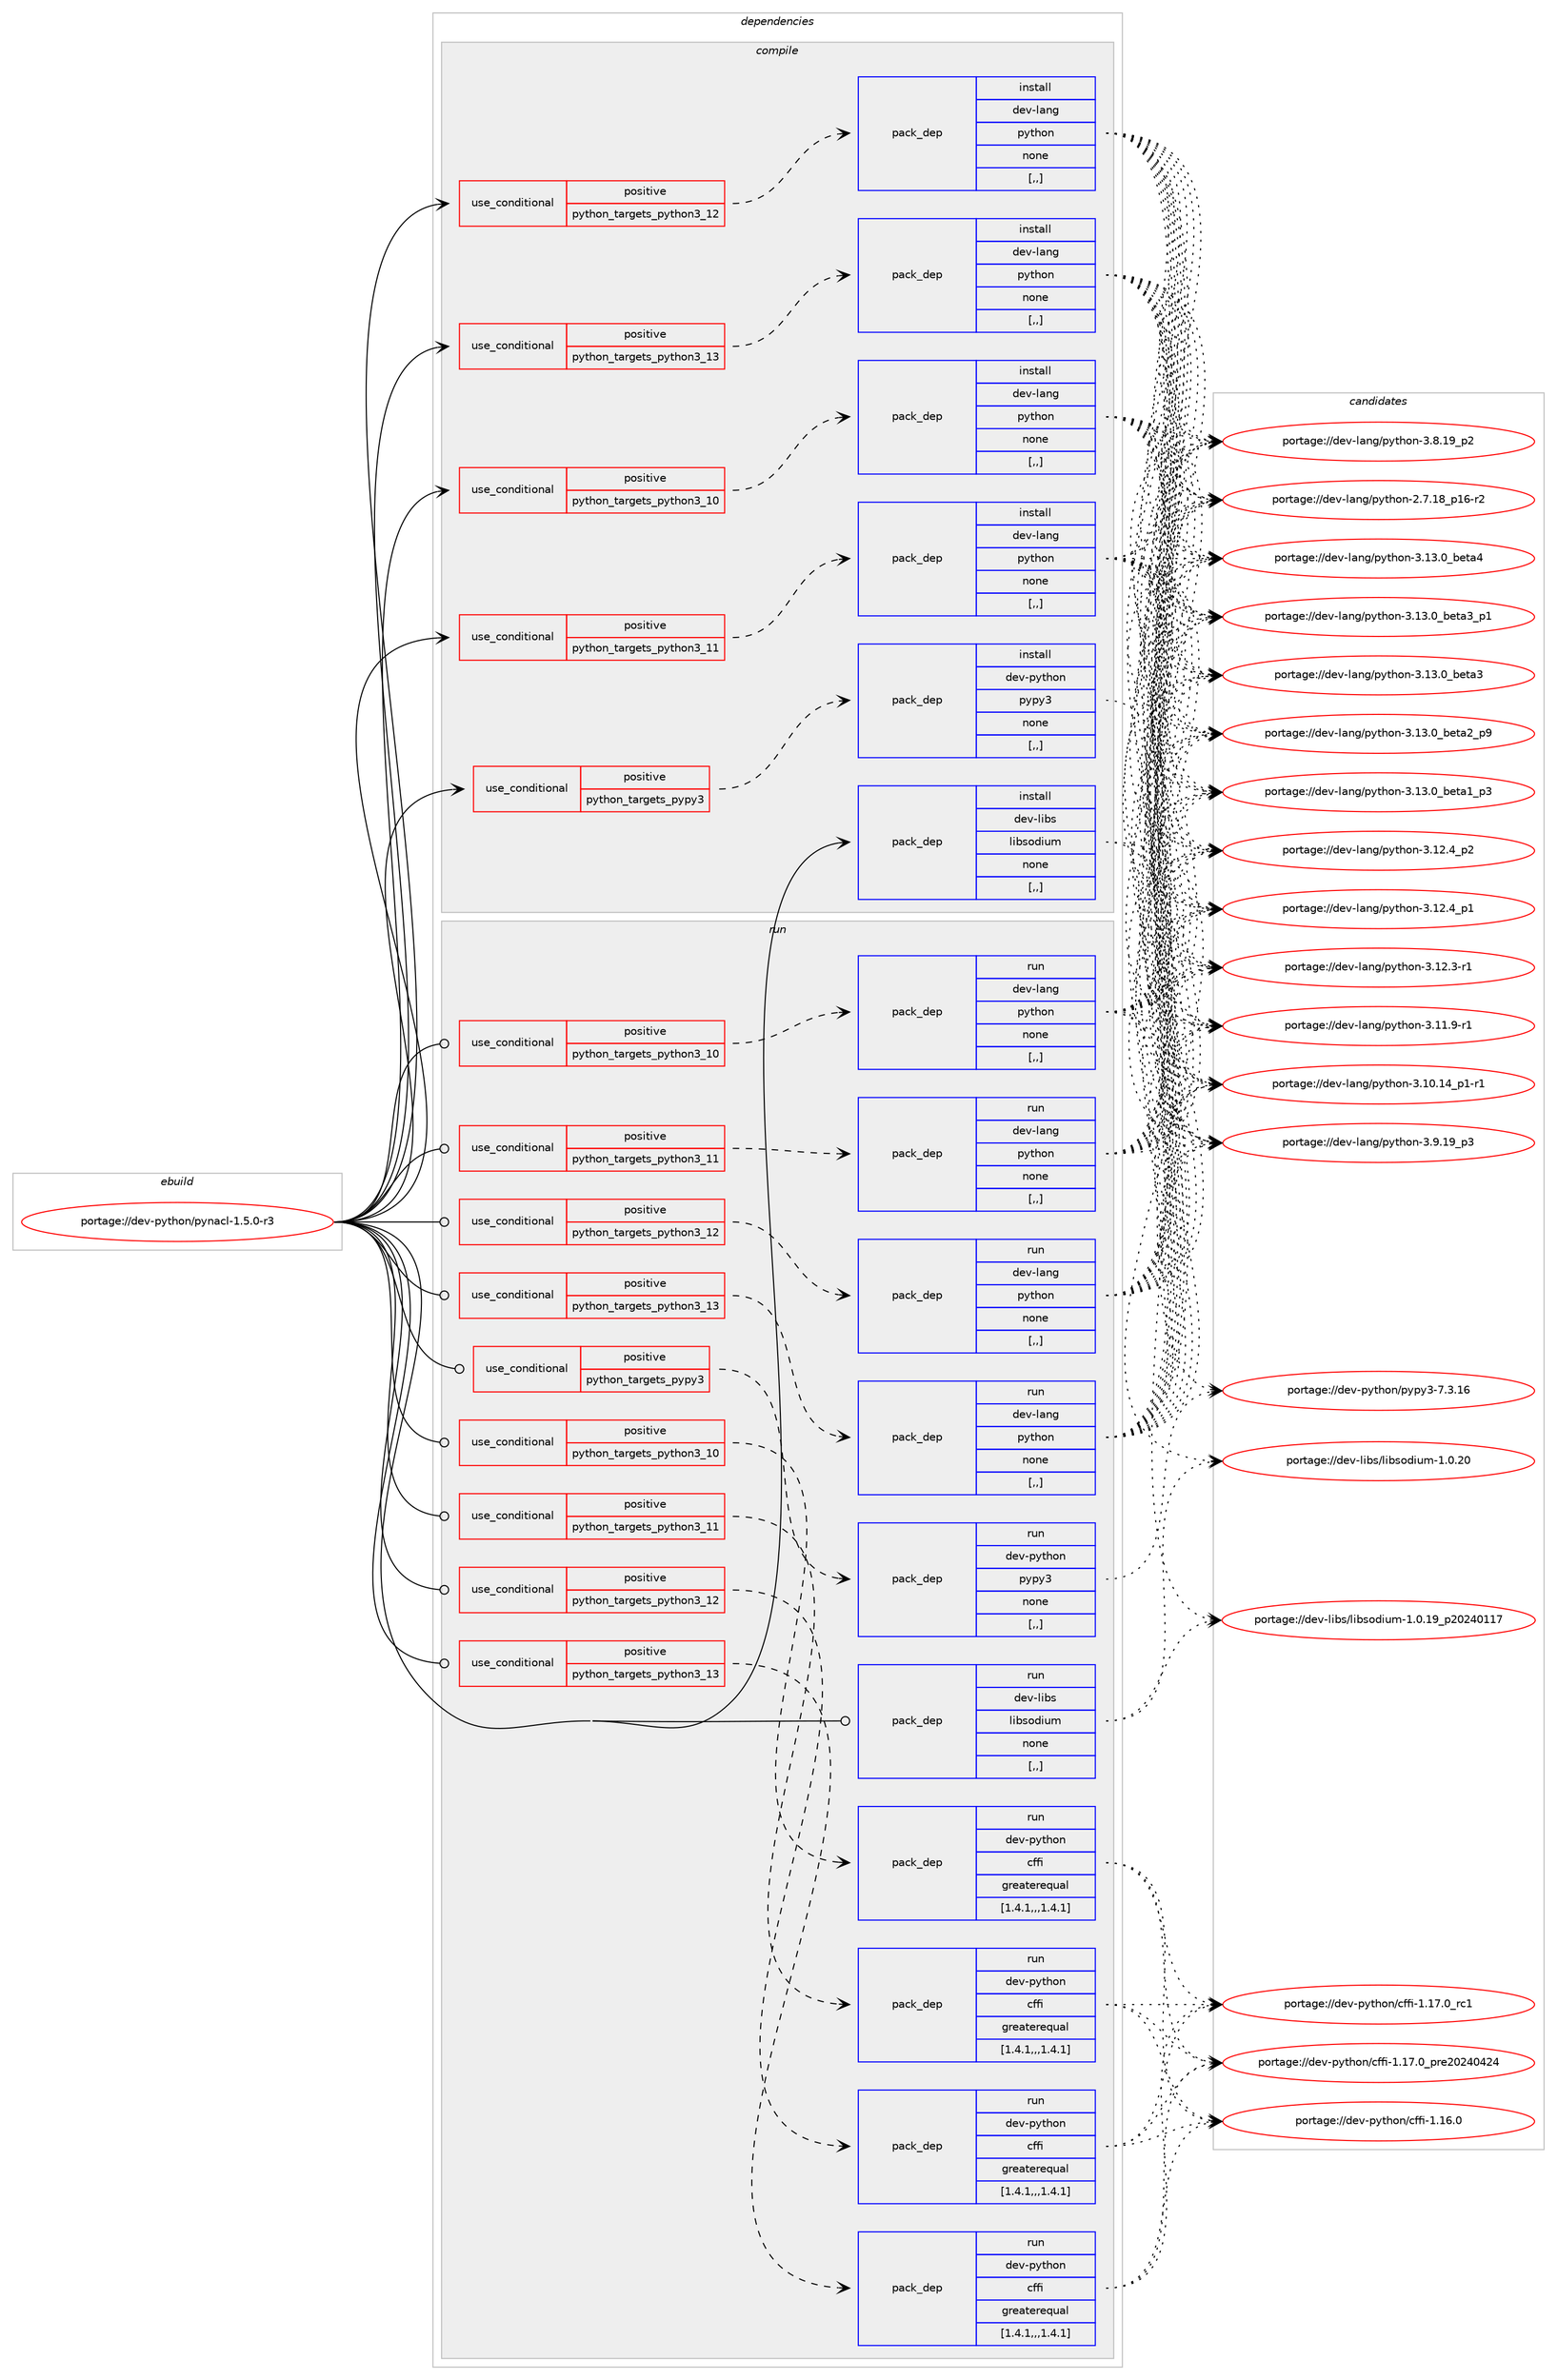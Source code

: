 digraph prolog {

# *************
# Graph options
# *************

newrank=true;
concentrate=true;
compound=true;
graph [rankdir=LR,fontname=Helvetica,fontsize=10,ranksep=1.5];#, ranksep=2.5, nodesep=0.2];
edge  [arrowhead=vee];
node  [fontname=Helvetica,fontsize=10];

# **********
# The ebuild
# **********

subgraph cluster_leftcol {
color=gray;
label=<<i>ebuild</i>>;
id [label="portage://dev-python/pynacl-1.5.0-r3", color=red, width=4, href="../dev-python/pynacl-1.5.0-r3.svg"];
}

# ****************
# The dependencies
# ****************

subgraph cluster_midcol {
color=gray;
label=<<i>dependencies</i>>;
subgraph cluster_compile {
fillcolor="#eeeeee";
style=filled;
label=<<i>compile</i>>;
subgraph cond37282 {
dependency157585 [label=<<TABLE BORDER="0" CELLBORDER="1" CELLSPACING="0" CELLPADDING="4"><TR><TD ROWSPAN="3" CELLPADDING="10">use_conditional</TD></TR><TR><TD>positive</TD></TR><TR><TD>python_targets_pypy3</TD></TR></TABLE>>, shape=none, color=red];
subgraph pack119046 {
dependency157586 [label=<<TABLE BORDER="0" CELLBORDER="1" CELLSPACING="0" CELLPADDING="4" WIDTH="220"><TR><TD ROWSPAN="6" CELLPADDING="30">pack_dep</TD></TR><TR><TD WIDTH="110">install</TD></TR><TR><TD>dev-python</TD></TR><TR><TD>pypy3</TD></TR><TR><TD>none</TD></TR><TR><TD>[,,]</TD></TR></TABLE>>, shape=none, color=blue];
}
dependency157585:e -> dependency157586:w [weight=20,style="dashed",arrowhead="vee"];
}
id:e -> dependency157585:w [weight=20,style="solid",arrowhead="vee"];
subgraph cond37283 {
dependency157587 [label=<<TABLE BORDER="0" CELLBORDER="1" CELLSPACING="0" CELLPADDING="4"><TR><TD ROWSPAN="3" CELLPADDING="10">use_conditional</TD></TR><TR><TD>positive</TD></TR><TR><TD>python_targets_python3_10</TD></TR></TABLE>>, shape=none, color=red];
subgraph pack119047 {
dependency157588 [label=<<TABLE BORDER="0" CELLBORDER="1" CELLSPACING="0" CELLPADDING="4" WIDTH="220"><TR><TD ROWSPAN="6" CELLPADDING="30">pack_dep</TD></TR><TR><TD WIDTH="110">install</TD></TR><TR><TD>dev-lang</TD></TR><TR><TD>python</TD></TR><TR><TD>none</TD></TR><TR><TD>[,,]</TD></TR></TABLE>>, shape=none, color=blue];
}
dependency157587:e -> dependency157588:w [weight=20,style="dashed",arrowhead="vee"];
}
id:e -> dependency157587:w [weight=20,style="solid",arrowhead="vee"];
subgraph cond37284 {
dependency157589 [label=<<TABLE BORDER="0" CELLBORDER="1" CELLSPACING="0" CELLPADDING="4"><TR><TD ROWSPAN="3" CELLPADDING="10">use_conditional</TD></TR><TR><TD>positive</TD></TR><TR><TD>python_targets_python3_11</TD></TR></TABLE>>, shape=none, color=red];
subgraph pack119048 {
dependency157590 [label=<<TABLE BORDER="0" CELLBORDER="1" CELLSPACING="0" CELLPADDING="4" WIDTH="220"><TR><TD ROWSPAN="6" CELLPADDING="30">pack_dep</TD></TR><TR><TD WIDTH="110">install</TD></TR><TR><TD>dev-lang</TD></TR><TR><TD>python</TD></TR><TR><TD>none</TD></TR><TR><TD>[,,]</TD></TR></TABLE>>, shape=none, color=blue];
}
dependency157589:e -> dependency157590:w [weight=20,style="dashed",arrowhead="vee"];
}
id:e -> dependency157589:w [weight=20,style="solid",arrowhead="vee"];
subgraph cond37285 {
dependency157591 [label=<<TABLE BORDER="0" CELLBORDER="1" CELLSPACING="0" CELLPADDING="4"><TR><TD ROWSPAN="3" CELLPADDING="10">use_conditional</TD></TR><TR><TD>positive</TD></TR><TR><TD>python_targets_python3_12</TD></TR></TABLE>>, shape=none, color=red];
subgraph pack119049 {
dependency157592 [label=<<TABLE BORDER="0" CELLBORDER="1" CELLSPACING="0" CELLPADDING="4" WIDTH="220"><TR><TD ROWSPAN="6" CELLPADDING="30">pack_dep</TD></TR><TR><TD WIDTH="110">install</TD></TR><TR><TD>dev-lang</TD></TR><TR><TD>python</TD></TR><TR><TD>none</TD></TR><TR><TD>[,,]</TD></TR></TABLE>>, shape=none, color=blue];
}
dependency157591:e -> dependency157592:w [weight=20,style="dashed",arrowhead="vee"];
}
id:e -> dependency157591:w [weight=20,style="solid",arrowhead="vee"];
subgraph cond37286 {
dependency157593 [label=<<TABLE BORDER="0" CELLBORDER="1" CELLSPACING="0" CELLPADDING="4"><TR><TD ROWSPAN="3" CELLPADDING="10">use_conditional</TD></TR><TR><TD>positive</TD></TR><TR><TD>python_targets_python3_13</TD></TR></TABLE>>, shape=none, color=red];
subgraph pack119050 {
dependency157594 [label=<<TABLE BORDER="0" CELLBORDER="1" CELLSPACING="0" CELLPADDING="4" WIDTH="220"><TR><TD ROWSPAN="6" CELLPADDING="30">pack_dep</TD></TR><TR><TD WIDTH="110">install</TD></TR><TR><TD>dev-lang</TD></TR><TR><TD>python</TD></TR><TR><TD>none</TD></TR><TR><TD>[,,]</TD></TR></TABLE>>, shape=none, color=blue];
}
dependency157593:e -> dependency157594:w [weight=20,style="dashed",arrowhead="vee"];
}
id:e -> dependency157593:w [weight=20,style="solid",arrowhead="vee"];
subgraph pack119051 {
dependency157595 [label=<<TABLE BORDER="0" CELLBORDER="1" CELLSPACING="0" CELLPADDING="4" WIDTH="220"><TR><TD ROWSPAN="6" CELLPADDING="30">pack_dep</TD></TR><TR><TD WIDTH="110">install</TD></TR><TR><TD>dev-libs</TD></TR><TR><TD>libsodium</TD></TR><TR><TD>none</TD></TR><TR><TD>[,,]</TD></TR></TABLE>>, shape=none, color=blue];
}
id:e -> dependency157595:w [weight=20,style="solid",arrowhead="vee"];
}
subgraph cluster_compileandrun {
fillcolor="#eeeeee";
style=filled;
label=<<i>compile and run</i>>;
}
subgraph cluster_run {
fillcolor="#eeeeee";
style=filled;
label=<<i>run</i>>;
subgraph cond37287 {
dependency157596 [label=<<TABLE BORDER="0" CELLBORDER="1" CELLSPACING="0" CELLPADDING="4"><TR><TD ROWSPAN="3" CELLPADDING="10">use_conditional</TD></TR><TR><TD>positive</TD></TR><TR><TD>python_targets_pypy3</TD></TR></TABLE>>, shape=none, color=red];
subgraph pack119052 {
dependency157597 [label=<<TABLE BORDER="0" CELLBORDER="1" CELLSPACING="0" CELLPADDING="4" WIDTH="220"><TR><TD ROWSPAN="6" CELLPADDING="30">pack_dep</TD></TR><TR><TD WIDTH="110">run</TD></TR><TR><TD>dev-python</TD></TR><TR><TD>pypy3</TD></TR><TR><TD>none</TD></TR><TR><TD>[,,]</TD></TR></TABLE>>, shape=none, color=blue];
}
dependency157596:e -> dependency157597:w [weight=20,style="dashed",arrowhead="vee"];
}
id:e -> dependency157596:w [weight=20,style="solid",arrowhead="odot"];
subgraph cond37288 {
dependency157598 [label=<<TABLE BORDER="0" CELLBORDER="1" CELLSPACING="0" CELLPADDING="4"><TR><TD ROWSPAN="3" CELLPADDING="10">use_conditional</TD></TR><TR><TD>positive</TD></TR><TR><TD>python_targets_python3_10</TD></TR></TABLE>>, shape=none, color=red];
subgraph pack119053 {
dependency157599 [label=<<TABLE BORDER="0" CELLBORDER="1" CELLSPACING="0" CELLPADDING="4" WIDTH="220"><TR><TD ROWSPAN="6" CELLPADDING="30">pack_dep</TD></TR><TR><TD WIDTH="110">run</TD></TR><TR><TD>dev-lang</TD></TR><TR><TD>python</TD></TR><TR><TD>none</TD></TR><TR><TD>[,,]</TD></TR></TABLE>>, shape=none, color=blue];
}
dependency157598:e -> dependency157599:w [weight=20,style="dashed",arrowhead="vee"];
}
id:e -> dependency157598:w [weight=20,style="solid",arrowhead="odot"];
subgraph cond37289 {
dependency157600 [label=<<TABLE BORDER="0" CELLBORDER="1" CELLSPACING="0" CELLPADDING="4"><TR><TD ROWSPAN="3" CELLPADDING="10">use_conditional</TD></TR><TR><TD>positive</TD></TR><TR><TD>python_targets_python3_10</TD></TR></TABLE>>, shape=none, color=red];
subgraph pack119054 {
dependency157601 [label=<<TABLE BORDER="0" CELLBORDER="1" CELLSPACING="0" CELLPADDING="4" WIDTH="220"><TR><TD ROWSPAN="6" CELLPADDING="30">pack_dep</TD></TR><TR><TD WIDTH="110">run</TD></TR><TR><TD>dev-python</TD></TR><TR><TD>cffi</TD></TR><TR><TD>greaterequal</TD></TR><TR><TD>[1.4.1,,,1.4.1]</TD></TR></TABLE>>, shape=none, color=blue];
}
dependency157600:e -> dependency157601:w [weight=20,style="dashed",arrowhead="vee"];
}
id:e -> dependency157600:w [weight=20,style="solid",arrowhead="odot"];
subgraph cond37290 {
dependency157602 [label=<<TABLE BORDER="0" CELLBORDER="1" CELLSPACING="0" CELLPADDING="4"><TR><TD ROWSPAN="3" CELLPADDING="10">use_conditional</TD></TR><TR><TD>positive</TD></TR><TR><TD>python_targets_python3_11</TD></TR></TABLE>>, shape=none, color=red];
subgraph pack119055 {
dependency157603 [label=<<TABLE BORDER="0" CELLBORDER="1" CELLSPACING="0" CELLPADDING="4" WIDTH="220"><TR><TD ROWSPAN="6" CELLPADDING="30">pack_dep</TD></TR><TR><TD WIDTH="110">run</TD></TR><TR><TD>dev-lang</TD></TR><TR><TD>python</TD></TR><TR><TD>none</TD></TR><TR><TD>[,,]</TD></TR></TABLE>>, shape=none, color=blue];
}
dependency157602:e -> dependency157603:w [weight=20,style="dashed",arrowhead="vee"];
}
id:e -> dependency157602:w [weight=20,style="solid",arrowhead="odot"];
subgraph cond37291 {
dependency157604 [label=<<TABLE BORDER="0" CELLBORDER="1" CELLSPACING="0" CELLPADDING="4"><TR><TD ROWSPAN="3" CELLPADDING="10">use_conditional</TD></TR><TR><TD>positive</TD></TR><TR><TD>python_targets_python3_11</TD></TR></TABLE>>, shape=none, color=red];
subgraph pack119056 {
dependency157605 [label=<<TABLE BORDER="0" CELLBORDER="1" CELLSPACING="0" CELLPADDING="4" WIDTH="220"><TR><TD ROWSPAN="6" CELLPADDING="30">pack_dep</TD></TR><TR><TD WIDTH="110">run</TD></TR><TR><TD>dev-python</TD></TR><TR><TD>cffi</TD></TR><TR><TD>greaterequal</TD></TR><TR><TD>[1.4.1,,,1.4.1]</TD></TR></TABLE>>, shape=none, color=blue];
}
dependency157604:e -> dependency157605:w [weight=20,style="dashed",arrowhead="vee"];
}
id:e -> dependency157604:w [weight=20,style="solid",arrowhead="odot"];
subgraph cond37292 {
dependency157606 [label=<<TABLE BORDER="0" CELLBORDER="1" CELLSPACING="0" CELLPADDING="4"><TR><TD ROWSPAN="3" CELLPADDING="10">use_conditional</TD></TR><TR><TD>positive</TD></TR><TR><TD>python_targets_python3_12</TD></TR></TABLE>>, shape=none, color=red];
subgraph pack119057 {
dependency157607 [label=<<TABLE BORDER="0" CELLBORDER="1" CELLSPACING="0" CELLPADDING="4" WIDTH="220"><TR><TD ROWSPAN="6" CELLPADDING="30">pack_dep</TD></TR><TR><TD WIDTH="110">run</TD></TR><TR><TD>dev-lang</TD></TR><TR><TD>python</TD></TR><TR><TD>none</TD></TR><TR><TD>[,,]</TD></TR></TABLE>>, shape=none, color=blue];
}
dependency157606:e -> dependency157607:w [weight=20,style="dashed",arrowhead="vee"];
}
id:e -> dependency157606:w [weight=20,style="solid",arrowhead="odot"];
subgraph cond37293 {
dependency157608 [label=<<TABLE BORDER="0" CELLBORDER="1" CELLSPACING="0" CELLPADDING="4"><TR><TD ROWSPAN="3" CELLPADDING="10">use_conditional</TD></TR><TR><TD>positive</TD></TR><TR><TD>python_targets_python3_12</TD></TR></TABLE>>, shape=none, color=red];
subgraph pack119058 {
dependency157609 [label=<<TABLE BORDER="0" CELLBORDER="1" CELLSPACING="0" CELLPADDING="4" WIDTH="220"><TR><TD ROWSPAN="6" CELLPADDING="30">pack_dep</TD></TR><TR><TD WIDTH="110">run</TD></TR><TR><TD>dev-python</TD></TR><TR><TD>cffi</TD></TR><TR><TD>greaterequal</TD></TR><TR><TD>[1.4.1,,,1.4.1]</TD></TR></TABLE>>, shape=none, color=blue];
}
dependency157608:e -> dependency157609:w [weight=20,style="dashed",arrowhead="vee"];
}
id:e -> dependency157608:w [weight=20,style="solid",arrowhead="odot"];
subgraph cond37294 {
dependency157610 [label=<<TABLE BORDER="0" CELLBORDER="1" CELLSPACING="0" CELLPADDING="4"><TR><TD ROWSPAN="3" CELLPADDING="10">use_conditional</TD></TR><TR><TD>positive</TD></TR><TR><TD>python_targets_python3_13</TD></TR></TABLE>>, shape=none, color=red];
subgraph pack119059 {
dependency157611 [label=<<TABLE BORDER="0" CELLBORDER="1" CELLSPACING="0" CELLPADDING="4" WIDTH="220"><TR><TD ROWSPAN="6" CELLPADDING="30">pack_dep</TD></TR><TR><TD WIDTH="110">run</TD></TR><TR><TD>dev-lang</TD></TR><TR><TD>python</TD></TR><TR><TD>none</TD></TR><TR><TD>[,,]</TD></TR></TABLE>>, shape=none, color=blue];
}
dependency157610:e -> dependency157611:w [weight=20,style="dashed",arrowhead="vee"];
}
id:e -> dependency157610:w [weight=20,style="solid",arrowhead="odot"];
subgraph cond37295 {
dependency157612 [label=<<TABLE BORDER="0" CELLBORDER="1" CELLSPACING="0" CELLPADDING="4"><TR><TD ROWSPAN="3" CELLPADDING="10">use_conditional</TD></TR><TR><TD>positive</TD></TR><TR><TD>python_targets_python3_13</TD></TR></TABLE>>, shape=none, color=red];
subgraph pack119060 {
dependency157613 [label=<<TABLE BORDER="0" CELLBORDER="1" CELLSPACING="0" CELLPADDING="4" WIDTH="220"><TR><TD ROWSPAN="6" CELLPADDING="30">pack_dep</TD></TR><TR><TD WIDTH="110">run</TD></TR><TR><TD>dev-python</TD></TR><TR><TD>cffi</TD></TR><TR><TD>greaterequal</TD></TR><TR><TD>[1.4.1,,,1.4.1]</TD></TR></TABLE>>, shape=none, color=blue];
}
dependency157612:e -> dependency157613:w [weight=20,style="dashed",arrowhead="vee"];
}
id:e -> dependency157612:w [weight=20,style="solid",arrowhead="odot"];
subgraph pack119061 {
dependency157614 [label=<<TABLE BORDER="0" CELLBORDER="1" CELLSPACING="0" CELLPADDING="4" WIDTH="220"><TR><TD ROWSPAN="6" CELLPADDING="30">pack_dep</TD></TR><TR><TD WIDTH="110">run</TD></TR><TR><TD>dev-libs</TD></TR><TR><TD>libsodium</TD></TR><TR><TD>none</TD></TR><TR><TD>[,,]</TD></TR></TABLE>>, shape=none, color=blue];
}
id:e -> dependency157614:w [weight=20,style="solid",arrowhead="odot"];
}
}

# **************
# The candidates
# **************

subgraph cluster_choices {
rank=same;
color=gray;
label=<<i>candidates</i>>;

subgraph choice119046 {
color=black;
nodesep=1;
choice10010111845112121116104111110471121211121215145554651464954 [label="portage://dev-python/pypy3-7.3.16", color=red, width=4,href="../dev-python/pypy3-7.3.16.svg"];
dependency157586:e -> choice10010111845112121116104111110471121211121215145554651464954:w [style=dotted,weight="100"];
}
subgraph choice119047 {
color=black;
nodesep=1;
choice1001011184510897110103471121211161041111104551464951464895981011169752 [label="portage://dev-lang/python-3.13.0_beta4", color=red, width=4,href="../dev-lang/python-3.13.0_beta4.svg"];
choice10010111845108971101034711212111610411111045514649514648959810111697519511249 [label="portage://dev-lang/python-3.13.0_beta3_p1", color=red, width=4,href="../dev-lang/python-3.13.0_beta3_p1.svg"];
choice1001011184510897110103471121211161041111104551464951464895981011169751 [label="portage://dev-lang/python-3.13.0_beta3", color=red, width=4,href="../dev-lang/python-3.13.0_beta3.svg"];
choice10010111845108971101034711212111610411111045514649514648959810111697509511257 [label="portage://dev-lang/python-3.13.0_beta2_p9", color=red, width=4,href="../dev-lang/python-3.13.0_beta2_p9.svg"];
choice10010111845108971101034711212111610411111045514649514648959810111697499511251 [label="portage://dev-lang/python-3.13.0_beta1_p3", color=red, width=4,href="../dev-lang/python-3.13.0_beta1_p3.svg"];
choice100101118451089711010347112121116104111110455146495046529511250 [label="portage://dev-lang/python-3.12.4_p2", color=red, width=4,href="../dev-lang/python-3.12.4_p2.svg"];
choice100101118451089711010347112121116104111110455146495046529511249 [label="portage://dev-lang/python-3.12.4_p1", color=red, width=4,href="../dev-lang/python-3.12.4_p1.svg"];
choice100101118451089711010347112121116104111110455146495046514511449 [label="portage://dev-lang/python-3.12.3-r1", color=red, width=4,href="../dev-lang/python-3.12.3-r1.svg"];
choice100101118451089711010347112121116104111110455146494946574511449 [label="portage://dev-lang/python-3.11.9-r1", color=red, width=4,href="../dev-lang/python-3.11.9-r1.svg"];
choice100101118451089711010347112121116104111110455146494846495295112494511449 [label="portage://dev-lang/python-3.10.14_p1-r1", color=red, width=4,href="../dev-lang/python-3.10.14_p1-r1.svg"];
choice100101118451089711010347112121116104111110455146574649579511251 [label="portage://dev-lang/python-3.9.19_p3", color=red, width=4,href="../dev-lang/python-3.9.19_p3.svg"];
choice100101118451089711010347112121116104111110455146564649579511250 [label="portage://dev-lang/python-3.8.19_p2", color=red, width=4,href="../dev-lang/python-3.8.19_p2.svg"];
choice100101118451089711010347112121116104111110455046554649569511249544511450 [label="portage://dev-lang/python-2.7.18_p16-r2", color=red, width=4,href="../dev-lang/python-2.7.18_p16-r2.svg"];
dependency157588:e -> choice1001011184510897110103471121211161041111104551464951464895981011169752:w [style=dotted,weight="100"];
dependency157588:e -> choice10010111845108971101034711212111610411111045514649514648959810111697519511249:w [style=dotted,weight="100"];
dependency157588:e -> choice1001011184510897110103471121211161041111104551464951464895981011169751:w [style=dotted,weight="100"];
dependency157588:e -> choice10010111845108971101034711212111610411111045514649514648959810111697509511257:w [style=dotted,weight="100"];
dependency157588:e -> choice10010111845108971101034711212111610411111045514649514648959810111697499511251:w [style=dotted,weight="100"];
dependency157588:e -> choice100101118451089711010347112121116104111110455146495046529511250:w [style=dotted,weight="100"];
dependency157588:e -> choice100101118451089711010347112121116104111110455146495046529511249:w [style=dotted,weight="100"];
dependency157588:e -> choice100101118451089711010347112121116104111110455146495046514511449:w [style=dotted,weight="100"];
dependency157588:e -> choice100101118451089711010347112121116104111110455146494946574511449:w [style=dotted,weight="100"];
dependency157588:e -> choice100101118451089711010347112121116104111110455146494846495295112494511449:w [style=dotted,weight="100"];
dependency157588:e -> choice100101118451089711010347112121116104111110455146574649579511251:w [style=dotted,weight="100"];
dependency157588:e -> choice100101118451089711010347112121116104111110455146564649579511250:w [style=dotted,weight="100"];
dependency157588:e -> choice100101118451089711010347112121116104111110455046554649569511249544511450:w [style=dotted,weight="100"];
}
subgraph choice119048 {
color=black;
nodesep=1;
choice1001011184510897110103471121211161041111104551464951464895981011169752 [label="portage://dev-lang/python-3.13.0_beta4", color=red, width=4,href="../dev-lang/python-3.13.0_beta4.svg"];
choice10010111845108971101034711212111610411111045514649514648959810111697519511249 [label="portage://dev-lang/python-3.13.0_beta3_p1", color=red, width=4,href="../dev-lang/python-3.13.0_beta3_p1.svg"];
choice1001011184510897110103471121211161041111104551464951464895981011169751 [label="portage://dev-lang/python-3.13.0_beta3", color=red, width=4,href="../dev-lang/python-3.13.0_beta3.svg"];
choice10010111845108971101034711212111610411111045514649514648959810111697509511257 [label="portage://dev-lang/python-3.13.0_beta2_p9", color=red, width=4,href="../dev-lang/python-3.13.0_beta2_p9.svg"];
choice10010111845108971101034711212111610411111045514649514648959810111697499511251 [label="portage://dev-lang/python-3.13.0_beta1_p3", color=red, width=4,href="../dev-lang/python-3.13.0_beta1_p3.svg"];
choice100101118451089711010347112121116104111110455146495046529511250 [label="portage://dev-lang/python-3.12.4_p2", color=red, width=4,href="../dev-lang/python-3.12.4_p2.svg"];
choice100101118451089711010347112121116104111110455146495046529511249 [label="portage://dev-lang/python-3.12.4_p1", color=red, width=4,href="../dev-lang/python-3.12.4_p1.svg"];
choice100101118451089711010347112121116104111110455146495046514511449 [label="portage://dev-lang/python-3.12.3-r1", color=red, width=4,href="../dev-lang/python-3.12.3-r1.svg"];
choice100101118451089711010347112121116104111110455146494946574511449 [label="portage://dev-lang/python-3.11.9-r1", color=red, width=4,href="../dev-lang/python-3.11.9-r1.svg"];
choice100101118451089711010347112121116104111110455146494846495295112494511449 [label="portage://dev-lang/python-3.10.14_p1-r1", color=red, width=4,href="../dev-lang/python-3.10.14_p1-r1.svg"];
choice100101118451089711010347112121116104111110455146574649579511251 [label="portage://dev-lang/python-3.9.19_p3", color=red, width=4,href="../dev-lang/python-3.9.19_p3.svg"];
choice100101118451089711010347112121116104111110455146564649579511250 [label="portage://dev-lang/python-3.8.19_p2", color=red, width=4,href="../dev-lang/python-3.8.19_p2.svg"];
choice100101118451089711010347112121116104111110455046554649569511249544511450 [label="portage://dev-lang/python-2.7.18_p16-r2", color=red, width=4,href="../dev-lang/python-2.7.18_p16-r2.svg"];
dependency157590:e -> choice1001011184510897110103471121211161041111104551464951464895981011169752:w [style=dotted,weight="100"];
dependency157590:e -> choice10010111845108971101034711212111610411111045514649514648959810111697519511249:w [style=dotted,weight="100"];
dependency157590:e -> choice1001011184510897110103471121211161041111104551464951464895981011169751:w [style=dotted,weight="100"];
dependency157590:e -> choice10010111845108971101034711212111610411111045514649514648959810111697509511257:w [style=dotted,weight="100"];
dependency157590:e -> choice10010111845108971101034711212111610411111045514649514648959810111697499511251:w [style=dotted,weight="100"];
dependency157590:e -> choice100101118451089711010347112121116104111110455146495046529511250:w [style=dotted,weight="100"];
dependency157590:e -> choice100101118451089711010347112121116104111110455146495046529511249:w [style=dotted,weight="100"];
dependency157590:e -> choice100101118451089711010347112121116104111110455146495046514511449:w [style=dotted,weight="100"];
dependency157590:e -> choice100101118451089711010347112121116104111110455146494946574511449:w [style=dotted,weight="100"];
dependency157590:e -> choice100101118451089711010347112121116104111110455146494846495295112494511449:w [style=dotted,weight="100"];
dependency157590:e -> choice100101118451089711010347112121116104111110455146574649579511251:w [style=dotted,weight="100"];
dependency157590:e -> choice100101118451089711010347112121116104111110455146564649579511250:w [style=dotted,weight="100"];
dependency157590:e -> choice100101118451089711010347112121116104111110455046554649569511249544511450:w [style=dotted,weight="100"];
}
subgraph choice119049 {
color=black;
nodesep=1;
choice1001011184510897110103471121211161041111104551464951464895981011169752 [label="portage://dev-lang/python-3.13.0_beta4", color=red, width=4,href="../dev-lang/python-3.13.0_beta4.svg"];
choice10010111845108971101034711212111610411111045514649514648959810111697519511249 [label="portage://dev-lang/python-3.13.0_beta3_p1", color=red, width=4,href="../dev-lang/python-3.13.0_beta3_p1.svg"];
choice1001011184510897110103471121211161041111104551464951464895981011169751 [label="portage://dev-lang/python-3.13.0_beta3", color=red, width=4,href="../dev-lang/python-3.13.0_beta3.svg"];
choice10010111845108971101034711212111610411111045514649514648959810111697509511257 [label="portage://dev-lang/python-3.13.0_beta2_p9", color=red, width=4,href="../dev-lang/python-3.13.0_beta2_p9.svg"];
choice10010111845108971101034711212111610411111045514649514648959810111697499511251 [label="portage://dev-lang/python-3.13.0_beta1_p3", color=red, width=4,href="../dev-lang/python-3.13.0_beta1_p3.svg"];
choice100101118451089711010347112121116104111110455146495046529511250 [label="portage://dev-lang/python-3.12.4_p2", color=red, width=4,href="../dev-lang/python-3.12.4_p2.svg"];
choice100101118451089711010347112121116104111110455146495046529511249 [label="portage://dev-lang/python-3.12.4_p1", color=red, width=4,href="../dev-lang/python-3.12.4_p1.svg"];
choice100101118451089711010347112121116104111110455146495046514511449 [label="portage://dev-lang/python-3.12.3-r1", color=red, width=4,href="../dev-lang/python-3.12.3-r1.svg"];
choice100101118451089711010347112121116104111110455146494946574511449 [label="portage://dev-lang/python-3.11.9-r1", color=red, width=4,href="../dev-lang/python-3.11.9-r1.svg"];
choice100101118451089711010347112121116104111110455146494846495295112494511449 [label="portage://dev-lang/python-3.10.14_p1-r1", color=red, width=4,href="../dev-lang/python-3.10.14_p1-r1.svg"];
choice100101118451089711010347112121116104111110455146574649579511251 [label="portage://dev-lang/python-3.9.19_p3", color=red, width=4,href="../dev-lang/python-3.9.19_p3.svg"];
choice100101118451089711010347112121116104111110455146564649579511250 [label="portage://dev-lang/python-3.8.19_p2", color=red, width=4,href="../dev-lang/python-3.8.19_p2.svg"];
choice100101118451089711010347112121116104111110455046554649569511249544511450 [label="portage://dev-lang/python-2.7.18_p16-r2", color=red, width=4,href="../dev-lang/python-2.7.18_p16-r2.svg"];
dependency157592:e -> choice1001011184510897110103471121211161041111104551464951464895981011169752:w [style=dotted,weight="100"];
dependency157592:e -> choice10010111845108971101034711212111610411111045514649514648959810111697519511249:w [style=dotted,weight="100"];
dependency157592:e -> choice1001011184510897110103471121211161041111104551464951464895981011169751:w [style=dotted,weight="100"];
dependency157592:e -> choice10010111845108971101034711212111610411111045514649514648959810111697509511257:w [style=dotted,weight="100"];
dependency157592:e -> choice10010111845108971101034711212111610411111045514649514648959810111697499511251:w [style=dotted,weight="100"];
dependency157592:e -> choice100101118451089711010347112121116104111110455146495046529511250:w [style=dotted,weight="100"];
dependency157592:e -> choice100101118451089711010347112121116104111110455146495046529511249:w [style=dotted,weight="100"];
dependency157592:e -> choice100101118451089711010347112121116104111110455146495046514511449:w [style=dotted,weight="100"];
dependency157592:e -> choice100101118451089711010347112121116104111110455146494946574511449:w [style=dotted,weight="100"];
dependency157592:e -> choice100101118451089711010347112121116104111110455146494846495295112494511449:w [style=dotted,weight="100"];
dependency157592:e -> choice100101118451089711010347112121116104111110455146574649579511251:w [style=dotted,weight="100"];
dependency157592:e -> choice100101118451089711010347112121116104111110455146564649579511250:w [style=dotted,weight="100"];
dependency157592:e -> choice100101118451089711010347112121116104111110455046554649569511249544511450:w [style=dotted,weight="100"];
}
subgraph choice119050 {
color=black;
nodesep=1;
choice1001011184510897110103471121211161041111104551464951464895981011169752 [label="portage://dev-lang/python-3.13.0_beta4", color=red, width=4,href="../dev-lang/python-3.13.0_beta4.svg"];
choice10010111845108971101034711212111610411111045514649514648959810111697519511249 [label="portage://dev-lang/python-3.13.0_beta3_p1", color=red, width=4,href="../dev-lang/python-3.13.0_beta3_p1.svg"];
choice1001011184510897110103471121211161041111104551464951464895981011169751 [label="portage://dev-lang/python-3.13.0_beta3", color=red, width=4,href="../dev-lang/python-3.13.0_beta3.svg"];
choice10010111845108971101034711212111610411111045514649514648959810111697509511257 [label="portage://dev-lang/python-3.13.0_beta2_p9", color=red, width=4,href="../dev-lang/python-3.13.0_beta2_p9.svg"];
choice10010111845108971101034711212111610411111045514649514648959810111697499511251 [label="portage://dev-lang/python-3.13.0_beta1_p3", color=red, width=4,href="../dev-lang/python-3.13.0_beta1_p3.svg"];
choice100101118451089711010347112121116104111110455146495046529511250 [label="portage://dev-lang/python-3.12.4_p2", color=red, width=4,href="../dev-lang/python-3.12.4_p2.svg"];
choice100101118451089711010347112121116104111110455146495046529511249 [label="portage://dev-lang/python-3.12.4_p1", color=red, width=4,href="../dev-lang/python-3.12.4_p1.svg"];
choice100101118451089711010347112121116104111110455146495046514511449 [label="portage://dev-lang/python-3.12.3-r1", color=red, width=4,href="../dev-lang/python-3.12.3-r1.svg"];
choice100101118451089711010347112121116104111110455146494946574511449 [label="portage://dev-lang/python-3.11.9-r1", color=red, width=4,href="../dev-lang/python-3.11.9-r1.svg"];
choice100101118451089711010347112121116104111110455146494846495295112494511449 [label="portage://dev-lang/python-3.10.14_p1-r1", color=red, width=4,href="../dev-lang/python-3.10.14_p1-r1.svg"];
choice100101118451089711010347112121116104111110455146574649579511251 [label="portage://dev-lang/python-3.9.19_p3", color=red, width=4,href="../dev-lang/python-3.9.19_p3.svg"];
choice100101118451089711010347112121116104111110455146564649579511250 [label="portage://dev-lang/python-3.8.19_p2", color=red, width=4,href="../dev-lang/python-3.8.19_p2.svg"];
choice100101118451089711010347112121116104111110455046554649569511249544511450 [label="portage://dev-lang/python-2.7.18_p16-r2", color=red, width=4,href="../dev-lang/python-2.7.18_p16-r2.svg"];
dependency157594:e -> choice1001011184510897110103471121211161041111104551464951464895981011169752:w [style=dotted,weight="100"];
dependency157594:e -> choice10010111845108971101034711212111610411111045514649514648959810111697519511249:w [style=dotted,weight="100"];
dependency157594:e -> choice1001011184510897110103471121211161041111104551464951464895981011169751:w [style=dotted,weight="100"];
dependency157594:e -> choice10010111845108971101034711212111610411111045514649514648959810111697509511257:w [style=dotted,weight="100"];
dependency157594:e -> choice10010111845108971101034711212111610411111045514649514648959810111697499511251:w [style=dotted,weight="100"];
dependency157594:e -> choice100101118451089711010347112121116104111110455146495046529511250:w [style=dotted,weight="100"];
dependency157594:e -> choice100101118451089711010347112121116104111110455146495046529511249:w [style=dotted,weight="100"];
dependency157594:e -> choice100101118451089711010347112121116104111110455146495046514511449:w [style=dotted,weight="100"];
dependency157594:e -> choice100101118451089711010347112121116104111110455146494946574511449:w [style=dotted,weight="100"];
dependency157594:e -> choice100101118451089711010347112121116104111110455146494846495295112494511449:w [style=dotted,weight="100"];
dependency157594:e -> choice100101118451089711010347112121116104111110455146574649579511251:w [style=dotted,weight="100"];
dependency157594:e -> choice100101118451089711010347112121116104111110455146564649579511250:w [style=dotted,weight="100"];
dependency157594:e -> choice100101118451089711010347112121116104111110455046554649569511249544511450:w [style=dotted,weight="100"];
}
subgraph choice119051 {
color=black;
nodesep=1;
choice1001011184510810598115471081059811511110010511710945494648465048 [label="portage://dev-libs/libsodium-1.0.20", color=red, width=4,href="../dev-libs/libsodium-1.0.20.svg"];
choice1001011184510810598115471081059811511110010511710945494648464957951125048505248494955 [label="portage://dev-libs/libsodium-1.0.19_p20240117", color=red, width=4,href="../dev-libs/libsodium-1.0.19_p20240117.svg"];
dependency157595:e -> choice1001011184510810598115471081059811511110010511710945494648465048:w [style=dotted,weight="100"];
dependency157595:e -> choice1001011184510810598115471081059811511110010511710945494648464957951125048505248494955:w [style=dotted,weight="100"];
}
subgraph choice119052 {
color=black;
nodesep=1;
choice10010111845112121116104111110471121211121215145554651464954 [label="portage://dev-python/pypy3-7.3.16", color=red, width=4,href="../dev-python/pypy3-7.3.16.svg"];
dependency157597:e -> choice10010111845112121116104111110471121211121215145554651464954:w [style=dotted,weight="100"];
}
subgraph choice119053 {
color=black;
nodesep=1;
choice1001011184510897110103471121211161041111104551464951464895981011169752 [label="portage://dev-lang/python-3.13.0_beta4", color=red, width=4,href="../dev-lang/python-3.13.0_beta4.svg"];
choice10010111845108971101034711212111610411111045514649514648959810111697519511249 [label="portage://dev-lang/python-3.13.0_beta3_p1", color=red, width=4,href="../dev-lang/python-3.13.0_beta3_p1.svg"];
choice1001011184510897110103471121211161041111104551464951464895981011169751 [label="portage://dev-lang/python-3.13.0_beta3", color=red, width=4,href="../dev-lang/python-3.13.0_beta3.svg"];
choice10010111845108971101034711212111610411111045514649514648959810111697509511257 [label="portage://dev-lang/python-3.13.0_beta2_p9", color=red, width=4,href="../dev-lang/python-3.13.0_beta2_p9.svg"];
choice10010111845108971101034711212111610411111045514649514648959810111697499511251 [label="portage://dev-lang/python-3.13.0_beta1_p3", color=red, width=4,href="../dev-lang/python-3.13.0_beta1_p3.svg"];
choice100101118451089711010347112121116104111110455146495046529511250 [label="portage://dev-lang/python-3.12.4_p2", color=red, width=4,href="../dev-lang/python-3.12.4_p2.svg"];
choice100101118451089711010347112121116104111110455146495046529511249 [label="portage://dev-lang/python-3.12.4_p1", color=red, width=4,href="../dev-lang/python-3.12.4_p1.svg"];
choice100101118451089711010347112121116104111110455146495046514511449 [label="portage://dev-lang/python-3.12.3-r1", color=red, width=4,href="../dev-lang/python-3.12.3-r1.svg"];
choice100101118451089711010347112121116104111110455146494946574511449 [label="portage://dev-lang/python-3.11.9-r1", color=red, width=4,href="../dev-lang/python-3.11.9-r1.svg"];
choice100101118451089711010347112121116104111110455146494846495295112494511449 [label="portage://dev-lang/python-3.10.14_p1-r1", color=red, width=4,href="../dev-lang/python-3.10.14_p1-r1.svg"];
choice100101118451089711010347112121116104111110455146574649579511251 [label="portage://dev-lang/python-3.9.19_p3", color=red, width=4,href="../dev-lang/python-3.9.19_p3.svg"];
choice100101118451089711010347112121116104111110455146564649579511250 [label="portage://dev-lang/python-3.8.19_p2", color=red, width=4,href="../dev-lang/python-3.8.19_p2.svg"];
choice100101118451089711010347112121116104111110455046554649569511249544511450 [label="portage://dev-lang/python-2.7.18_p16-r2", color=red, width=4,href="../dev-lang/python-2.7.18_p16-r2.svg"];
dependency157599:e -> choice1001011184510897110103471121211161041111104551464951464895981011169752:w [style=dotted,weight="100"];
dependency157599:e -> choice10010111845108971101034711212111610411111045514649514648959810111697519511249:w [style=dotted,weight="100"];
dependency157599:e -> choice1001011184510897110103471121211161041111104551464951464895981011169751:w [style=dotted,weight="100"];
dependency157599:e -> choice10010111845108971101034711212111610411111045514649514648959810111697509511257:w [style=dotted,weight="100"];
dependency157599:e -> choice10010111845108971101034711212111610411111045514649514648959810111697499511251:w [style=dotted,weight="100"];
dependency157599:e -> choice100101118451089711010347112121116104111110455146495046529511250:w [style=dotted,weight="100"];
dependency157599:e -> choice100101118451089711010347112121116104111110455146495046529511249:w [style=dotted,weight="100"];
dependency157599:e -> choice100101118451089711010347112121116104111110455146495046514511449:w [style=dotted,weight="100"];
dependency157599:e -> choice100101118451089711010347112121116104111110455146494946574511449:w [style=dotted,weight="100"];
dependency157599:e -> choice100101118451089711010347112121116104111110455146494846495295112494511449:w [style=dotted,weight="100"];
dependency157599:e -> choice100101118451089711010347112121116104111110455146574649579511251:w [style=dotted,weight="100"];
dependency157599:e -> choice100101118451089711010347112121116104111110455146564649579511250:w [style=dotted,weight="100"];
dependency157599:e -> choice100101118451089711010347112121116104111110455046554649569511249544511450:w [style=dotted,weight="100"];
}
subgraph choice119054 {
color=black;
nodesep=1;
choice10010111845112121116104111110479910210210545494649554648951149949 [label="portage://dev-python/cffi-1.17.0_rc1", color=red, width=4,href="../dev-python/cffi-1.17.0_rc1.svg"];
choice10010111845112121116104111110479910210210545494649554648951121141015048505248525052 [label="portage://dev-python/cffi-1.17.0_pre20240424", color=red, width=4,href="../dev-python/cffi-1.17.0_pre20240424.svg"];
choice10010111845112121116104111110479910210210545494649544648 [label="portage://dev-python/cffi-1.16.0", color=red, width=4,href="../dev-python/cffi-1.16.0.svg"];
dependency157601:e -> choice10010111845112121116104111110479910210210545494649554648951149949:w [style=dotted,weight="100"];
dependency157601:e -> choice10010111845112121116104111110479910210210545494649554648951121141015048505248525052:w [style=dotted,weight="100"];
dependency157601:e -> choice10010111845112121116104111110479910210210545494649544648:w [style=dotted,weight="100"];
}
subgraph choice119055 {
color=black;
nodesep=1;
choice1001011184510897110103471121211161041111104551464951464895981011169752 [label="portage://dev-lang/python-3.13.0_beta4", color=red, width=4,href="../dev-lang/python-3.13.0_beta4.svg"];
choice10010111845108971101034711212111610411111045514649514648959810111697519511249 [label="portage://dev-lang/python-3.13.0_beta3_p1", color=red, width=4,href="../dev-lang/python-3.13.0_beta3_p1.svg"];
choice1001011184510897110103471121211161041111104551464951464895981011169751 [label="portage://dev-lang/python-3.13.0_beta3", color=red, width=4,href="../dev-lang/python-3.13.0_beta3.svg"];
choice10010111845108971101034711212111610411111045514649514648959810111697509511257 [label="portage://dev-lang/python-3.13.0_beta2_p9", color=red, width=4,href="../dev-lang/python-3.13.0_beta2_p9.svg"];
choice10010111845108971101034711212111610411111045514649514648959810111697499511251 [label="portage://dev-lang/python-3.13.0_beta1_p3", color=red, width=4,href="../dev-lang/python-3.13.0_beta1_p3.svg"];
choice100101118451089711010347112121116104111110455146495046529511250 [label="portage://dev-lang/python-3.12.4_p2", color=red, width=4,href="../dev-lang/python-3.12.4_p2.svg"];
choice100101118451089711010347112121116104111110455146495046529511249 [label="portage://dev-lang/python-3.12.4_p1", color=red, width=4,href="../dev-lang/python-3.12.4_p1.svg"];
choice100101118451089711010347112121116104111110455146495046514511449 [label="portage://dev-lang/python-3.12.3-r1", color=red, width=4,href="../dev-lang/python-3.12.3-r1.svg"];
choice100101118451089711010347112121116104111110455146494946574511449 [label="portage://dev-lang/python-3.11.9-r1", color=red, width=4,href="../dev-lang/python-3.11.9-r1.svg"];
choice100101118451089711010347112121116104111110455146494846495295112494511449 [label="portage://dev-lang/python-3.10.14_p1-r1", color=red, width=4,href="../dev-lang/python-3.10.14_p1-r1.svg"];
choice100101118451089711010347112121116104111110455146574649579511251 [label="portage://dev-lang/python-3.9.19_p3", color=red, width=4,href="../dev-lang/python-3.9.19_p3.svg"];
choice100101118451089711010347112121116104111110455146564649579511250 [label="portage://dev-lang/python-3.8.19_p2", color=red, width=4,href="../dev-lang/python-3.8.19_p2.svg"];
choice100101118451089711010347112121116104111110455046554649569511249544511450 [label="portage://dev-lang/python-2.7.18_p16-r2", color=red, width=4,href="../dev-lang/python-2.7.18_p16-r2.svg"];
dependency157603:e -> choice1001011184510897110103471121211161041111104551464951464895981011169752:w [style=dotted,weight="100"];
dependency157603:e -> choice10010111845108971101034711212111610411111045514649514648959810111697519511249:w [style=dotted,weight="100"];
dependency157603:e -> choice1001011184510897110103471121211161041111104551464951464895981011169751:w [style=dotted,weight="100"];
dependency157603:e -> choice10010111845108971101034711212111610411111045514649514648959810111697509511257:w [style=dotted,weight="100"];
dependency157603:e -> choice10010111845108971101034711212111610411111045514649514648959810111697499511251:w [style=dotted,weight="100"];
dependency157603:e -> choice100101118451089711010347112121116104111110455146495046529511250:w [style=dotted,weight="100"];
dependency157603:e -> choice100101118451089711010347112121116104111110455146495046529511249:w [style=dotted,weight="100"];
dependency157603:e -> choice100101118451089711010347112121116104111110455146495046514511449:w [style=dotted,weight="100"];
dependency157603:e -> choice100101118451089711010347112121116104111110455146494946574511449:w [style=dotted,weight="100"];
dependency157603:e -> choice100101118451089711010347112121116104111110455146494846495295112494511449:w [style=dotted,weight="100"];
dependency157603:e -> choice100101118451089711010347112121116104111110455146574649579511251:w [style=dotted,weight="100"];
dependency157603:e -> choice100101118451089711010347112121116104111110455146564649579511250:w [style=dotted,weight="100"];
dependency157603:e -> choice100101118451089711010347112121116104111110455046554649569511249544511450:w [style=dotted,weight="100"];
}
subgraph choice119056 {
color=black;
nodesep=1;
choice10010111845112121116104111110479910210210545494649554648951149949 [label="portage://dev-python/cffi-1.17.0_rc1", color=red, width=4,href="../dev-python/cffi-1.17.0_rc1.svg"];
choice10010111845112121116104111110479910210210545494649554648951121141015048505248525052 [label="portage://dev-python/cffi-1.17.0_pre20240424", color=red, width=4,href="../dev-python/cffi-1.17.0_pre20240424.svg"];
choice10010111845112121116104111110479910210210545494649544648 [label="portage://dev-python/cffi-1.16.0", color=red, width=4,href="../dev-python/cffi-1.16.0.svg"];
dependency157605:e -> choice10010111845112121116104111110479910210210545494649554648951149949:w [style=dotted,weight="100"];
dependency157605:e -> choice10010111845112121116104111110479910210210545494649554648951121141015048505248525052:w [style=dotted,weight="100"];
dependency157605:e -> choice10010111845112121116104111110479910210210545494649544648:w [style=dotted,weight="100"];
}
subgraph choice119057 {
color=black;
nodesep=1;
choice1001011184510897110103471121211161041111104551464951464895981011169752 [label="portage://dev-lang/python-3.13.0_beta4", color=red, width=4,href="../dev-lang/python-3.13.0_beta4.svg"];
choice10010111845108971101034711212111610411111045514649514648959810111697519511249 [label="portage://dev-lang/python-3.13.0_beta3_p1", color=red, width=4,href="../dev-lang/python-3.13.0_beta3_p1.svg"];
choice1001011184510897110103471121211161041111104551464951464895981011169751 [label="portage://dev-lang/python-3.13.0_beta3", color=red, width=4,href="../dev-lang/python-3.13.0_beta3.svg"];
choice10010111845108971101034711212111610411111045514649514648959810111697509511257 [label="portage://dev-lang/python-3.13.0_beta2_p9", color=red, width=4,href="../dev-lang/python-3.13.0_beta2_p9.svg"];
choice10010111845108971101034711212111610411111045514649514648959810111697499511251 [label="portage://dev-lang/python-3.13.0_beta1_p3", color=red, width=4,href="../dev-lang/python-3.13.0_beta1_p3.svg"];
choice100101118451089711010347112121116104111110455146495046529511250 [label="portage://dev-lang/python-3.12.4_p2", color=red, width=4,href="../dev-lang/python-3.12.4_p2.svg"];
choice100101118451089711010347112121116104111110455146495046529511249 [label="portage://dev-lang/python-3.12.4_p1", color=red, width=4,href="../dev-lang/python-3.12.4_p1.svg"];
choice100101118451089711010347112121116104111110455146495046514511449 [label="portage://dev-lang/python-3.12.3-r1", color=red, width=4,href="../dev-lang/python-3.12.3-r1.svg"];
choice100101118451089711010347112121116104111110455146494946574511449 [label="portage://dev-lang/python-3.11.9-r1", color=red, width=4,href="../dev-lang/python-3.11.9-r1.svg"];
choice100101118451089711010347112121116104111110455146494846495295112494511449 [label="portage://dev-lang/python-3.10.14_p1-r1", color=red, width=4,href="../dev-lang/python-3.10.14_p1-r1.svg"];
choice100101118451089711010347112121116104111110455146574649579511251 [label="portage://dev-lang/python-3.9.19_p3", color=red, width=4,href="../dev-lang/python-3.9.19_p3.svg"];
choice100101118451089711010347112121116104111110455146564649579511250 [label="portage://dev-lang/python-3.8.19_p2", color=red, width=4,href="../dev-lang/python-3.8.19_p2.svg"];
choice100101118451089711010347112121116104111110455046554649569511249544511450 [label="portage://dev-lang/python-2.7.18_p16-r2", color=red, width=4,href="../dev-lang/python-2.7.18_p16-r2.svg"];
dependency157607:e -> choice1001011184510897110103471121211161041111104551464951464895981011169752:w [style=dotted,weight="100"];
dependency157607:e -> choice10010111845108971101034711212111610411111045514649514648959810111697519511249:w [style=dotted,weight="100"];
dependency157607:e -> choice1001011184510897110103471121211161041111104551464951464895981011169751:w [style=dotted,weight="100"];
dependency157607:e -> choice10010111845108971101034711212111610411111045514649514648959810111697509511257:w [style=dotted,weight="100"];
dependency157607:e -> choice10010111845108971101034711212111610411111045514649514648959810111697499511251:w [style=dotted,weight="100"];
dependency157607:e -> choice100101118451089711010347112121116104111110455146495046529511250:w [style=dotted,weight="100"];
dependency157607:e -> choice100101118451089711010347112121116104111110455146495046529511249:w [style=dotted,weight="100"];
dependency157607:e -> choice100101118451089711010347112121116104111110455146495046514511449:w [style=dotted,weight="100"];
dependency157607:e -> choice100101118451089711010347112121116104111110455146494946574511449:w [style=dotted,weight="100"];
dependency157607:e -> choice100101118451089711010347112121116104111110455146494846495295112494511449:w [style=dotted,weight="100"];
dependency157607:e -> choice100101118451089711010347112121116104111110455146574649579511251:w [style=dotted,weight="100"];
dependency157607:e -> choice100101118451089711010347112121116104111110455146564649579511250:w [style=dotted,weight="100"];
dependency157607:e -> choice100101118451089711010347112121116104111110455046554649569511249544511450:w [style=dotted,weight="100"];
}
subgraph choice119058 {
color=black;
nodesep=1;
choice10010111845112121116104111110479910210210545494649554648951149949 [label="portage://dev-python/cffi-1.17.0_rc1", color=red, width=4,href="../dev-python/cffi-1.17.0_rc1.svg"];
choice10010111845112121116104111110479910210210545494649554648951121141015048505248525052 [label="portage://dev-python/cffi-1.17.0_pre20240424", color=red, width=4,href="../dev-python/cffi-1.17.0_pre20240424.svg"];
choice10010111845112121116104111110479910210210545494649544648 [label="portage://dev-python/cffi-1.16.0", color=red, width=4,href="../dev-python/cffi-1.16.0.svg"];
dependency157609:e -> choice10010111845112121116104111110479910210210545494649554648951149949:w [style=dotted,weight="100"];
dependency157609:e -> choice10010111845112121116104111110479910210210545494649554648951121141015048505248525052:w [style=dotted,weight="100"];
dependency157609:e -> choice10010111845112121116104111110479910210210545494649544648:w [style=dotted,weight="100"];
}
subgraph choice119059 {
color=black;
nodesep=1;
choice1001011184510897110103471121211161041111104551464951464895981011169752 [label="portage://dev-lang/python-3.13.0_beta4", color=red, width=4,href="../dev-lang/python-3.13.0_beta4.svg"];
choice10010111845108971101034711212111610411111045514649514648959810111697519511249 [label="portage://dev-lang/python-3.13.0_beta3_p1", color=red, width=4,href="../dev-lang/python-3.13.0_beta3_p1.svg"];
choice1001011184510897110103471121211161041111104551464951464895981011169751 [label="portage://dev-lang/python-3.13.0_beta3", color=red, width=4,href="../dev-lang/python-3.13.0_beta3.svg"];
choice10010111845108971101034711212111610411111045514649514648959810111697509511257 [label="portage://dev-lang/python-3.13.0_beta2_p9", color=red, width=4,href="../dev-lang/python-3.13.0_beta2_p9.svg"];
choice10010111845108971101034711212111610411111045514649514648959810111697499511251 [label="portage://dev-lang/python-3.13.0_beta1_p3", color=red, width=4,href="../dev-lang/python-3.13.0_beta1_p3.svg"];
choice100101118451089711010347112121116104111110455146495046529511250 [label="portage://dev-lang/python-3.12.4_p2", color=red, width=4,href="../dev-lang/python-3.12.4_p2.svg"];
choice100101118451089711010347112121116104111110455146495046529511249 [label="portage://dev-lang/python-3.12.4_p1", color=red, width=4,href="../dev-lang/python-3.12.4_p1.svg"];
choice100101118451089711010347112121116104111110455146495046514511449 [label="portage://dev-lang/python-3.12.3-r1", color=red, width=4,href="../dev-lang/python-3.12.3-r1.svg"];
choice100101118451089711010347112121116104111110455146494946574511449 [label="portage://dev-lang/python-3.11.9-r1", color=red, width=4,href="../dev-lang/python-3.11.9-r1.svg"];
choice100101118451089711010347112121116104111110455146494846495295112494511449 [label="portage://dev-lang/python-3.10.14_p1-r1", color=red, width=4,href="../dev-lang/python-3.10.14_p1-r1.svg"];
choice100101118451089711010347112121116104111110455146574649579511251 [label="portage://dev-lang/python-3.9.19_p3", color=red, width=4,href="../dev-lang/python-3.9.19_p3.svg"];
choice100101118451089711010347112121116104111110455146564649579511250 [label="portage://dev-lang/python-3.8.19_p2", color=red, width=4,href="../dev-lang/python-3.8.19_p2.svg"];
choice100101118451089711010347112121116104111110455046554649569511249544511450 [label="portage://dev-lang/python-2.7.18_p16-r2", color=red, width=4,href="../dev-lang/python-2.7.18_p16-r2.svg"];
dependency157611:e -> choice1001011184510897110103471121211161041111104551464951464895981011169752:w [style=dotted,weight="100"];
dependency157611:e -> choice10010111845108971101034711212111610411111045514649514648959810111697519511249:w [style=dotted,weight="100"];
dependency157611:e -> choice1001011184510897110103471121211161041111104551464951464895981011169751:w [style=dotted,weight="100"];
dependency157611:e -> choice10010111845108971101034711212111610411111045514649514648959810111697509511257:w [style=dotted,weight="100"];
dependency157611:e -> choice10010111845108971101034711212111610411111045514649514648959810111697499511251:w [style=dotted,weight="100"];
dependency157611:e -> choice100101118451089711010347112121116104111110455146495046529511250:w [style=dotted,weight="100"];
dependency157611:e -> choice100101118451089711010347112121116104111110455146495046529511249:w [style=dotted,weight="100"];
dependency157611:e -> choice100101118451089711010347112121116104111110455146495046514511449:w [style=dotted,weight="100"];
dependency157611:e -> choice100101118451089711010347112121116104111110455146494946574511449:w [style=dotted,weight="100"];
dependency157611:e -> choice100101118451089711010347112121116104111110455146494846495295112494511449:w [style=dotted,weight="100"];
dependency157611:e -> choice100101118451089711010347112121116104111110455146574649579511251:w [style=dotted,weight="100"];
dependency157611:e -> choice100101118451089711010347112121116104111110455146564649579511250:w [style=dotted,weight="100"];
dependency157611:e -> choice100101118451089711010347112121116104111110455046554649569511249544511450:w [style=dotted,weight="100"];
}
subgraph choice119060 {
color=black;
nodesep=1;
choice10010111845112121116104111110479910210210545494649554648951149949 [label="portage://dev-python/cffi-1.17.0_rc1", color=red, width=4,href="../dev-python/cffi-1.17.0_rc1.svg"];
choice10010111845112121116104111110479910210210545494649554648951121141015048505248525052 [label="portage://dev-python/cffi-1.17.0_pre20240424", color=red, width=4,href="../dev-python/cffi-1.17.0_pre20240424.svg"];
choice10010111845112121116104111110479910210210545494649544648 [label="portage://dev-python/cffi-1.16.0", color=red, width=4,href="../dev-python/cffi-1.16.0.svg"];
dependency157613:e -> choice10010111845112121116104111110479910210210545494649554648951149949:w [style=dotted,weight="100"];
dependency157613:e -> choice10010111845112121116104111110479910210210545494649554648951121141015048505248525052:w [style=dotted,weight="100"];
dependency157613:e -> choice10010111845112121116104111110479910210210545494649544648:w [style=dotted,weight="100"];
}
subgraph choice119061 {
color=black;
nodesep=1;
choice1001011184510810598115471081059811511110010511710945494648465048 [label="portage://dev-libs/libsodium-1.0.20", color=red, width=4,href="../dev-libs/libsodium-1.0.20.svg"];
choice1001011184510810598115471081059811511110010511710945494648464957951125048505248494955 [label="portage://dev-libs/libsodium-1.0.19_p20240117", color=red, width=4,href="../dev-libs/libsodium-1.0.19_p20240117.svg"];
dependency157614:e -> choice1001011184510810598115471081059811511110010511710945494648465048:w [style=dotted,weight="100"];
dependency157614:e -> choice1001011184510810598115471081059811511110010511710945494648464957951125048505248494955:w [style=dotted,weight="100"];
}
}

}
